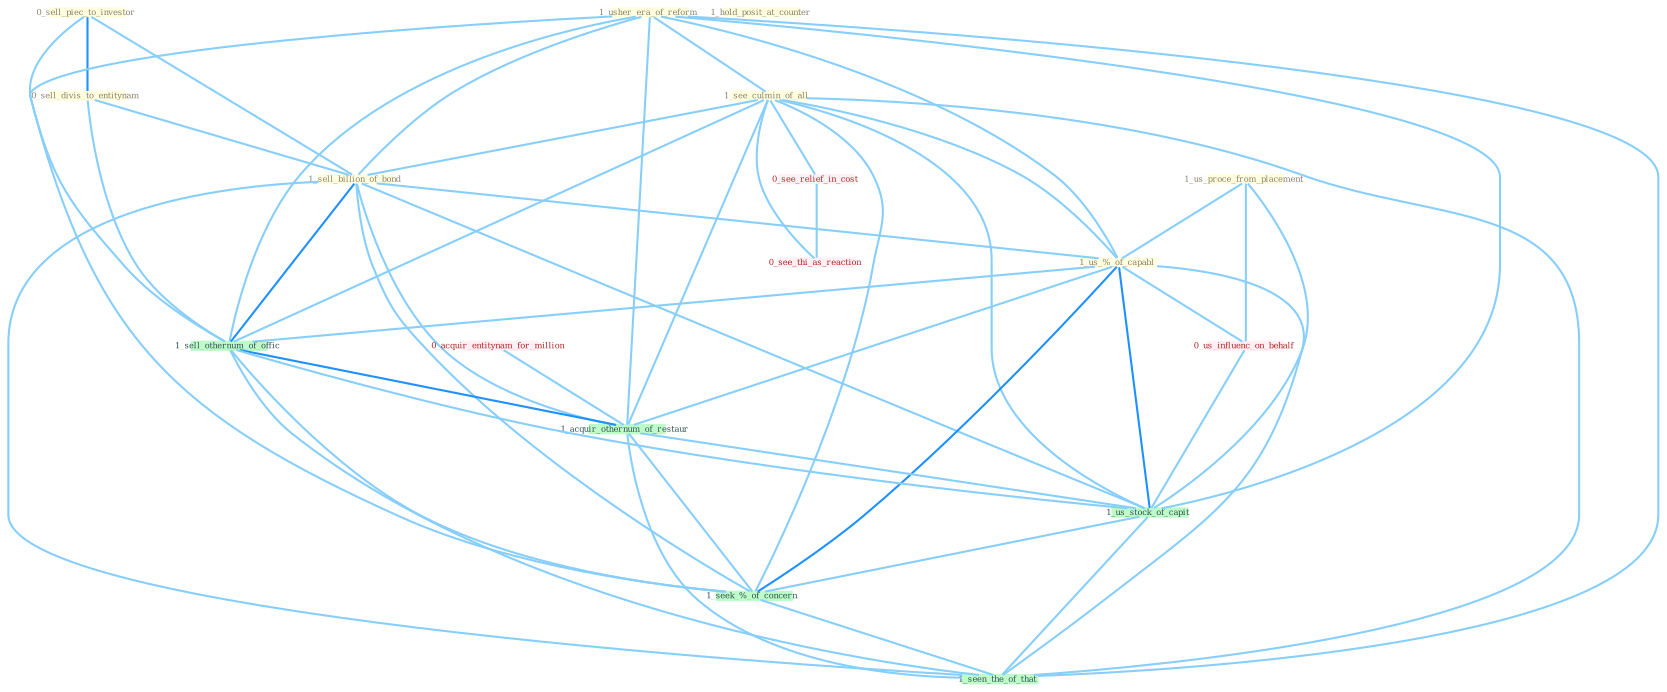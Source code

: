 Graph G{ 
    node
    [shape=polygon,style=filled,width=.5,height=.06,color="#BDFCC9",fixedsize=true,fontsize=4,
    fontcolor="#2f4f4f"];
    {node
    [color="#ffffe0", fontcolor="#8b7d6b"] "0_sell_piec_to_investor " "1_hold_posit_at_counter " "1_usher_era_of_reform " "1_see_culmin_of_all " "1_us_proce_from_placement " "0_sell_divis_to_entitynam " "1_sell_billion_of_bond " "1_us_%_of_capabl "}
{node [color="#fff0f5", fontcolor="#b22222"] "0_acquir_entitynam_for_million " "0_us_influenc_on_behalf " "0_see_relief_in_cost " "0_see_thi_as_reaction "}
edge [color="#B0E2FF"];

	"0_sell_piec_to_investor " -- "0_sell_divis_to_entitynam " [w="2", color="#1e90ff" , len=0.8];
	"0_sell_piec_to_investor " -- "1_sell_billion_of_bond " [w="1", color="#87cefa" ];
	"0_sell_piec_to_investor " -- "1_sell_othernum_of_offic " [w="1", color="#87cefa" ];
	"1_usher_era_of_reform " -- "1_see_culmin_of_all " [w="1", color="#87cefa" ];
	"1_usher_era_of_reform " -- "1_sell_billion_of_bond " [w="1", color="#87cefa" ];
	"1_usher_era_of_reform " -- "1_us_%_of_capabl " [w="1", color="#87cefa" ];
	"1_usher_era_of_reform " -- "1_sell_othernum_of_offic " [w="1", color="#87cefa" ];
	"1_usher_era_of_reform " -- "1_acquir_othernum_of_restaur " [w="1", color="#87cefa" ];
	"1_usher_era_of_reform " -- "1_us_stock_of_capit " [w="1", color="#87cefa" ];
	"1_usher_era_of_reform " -- "1_seek_%_of_concern " [w="1", color="#87cefa" ];
	"1_usher_era_of_reform " -- "1_seen_the_of_that " [w="1", color="#87cefa" ];
	"1_see_culmin_of_all " -- "1_sell_billion_of_bond " [w="1", color="#87cefa" ];
	"1_see_culmin_of_all " -- "1_us_%_of_capabl " [w="1", color="#87cefa" ];
	"1_see_culmin_of_all " -- "1_sell_othernum_of_offic " [w="1", color="#87cefa" ];
	"1_see_culmin_of_all " -- "0_see_relief_in_cost " [w="1", color="#87cefa" ];
	"1_see_culmin_of_all " -- "0_see_thi_as_reaction " [w="1", color="#87cefa" ];
	"1_see_culmin_of_all " -- "1_acquir_othernum_of_restaur " [w="1", color="#87cefa" ];
	"1_see_culmin_of_all " -- "1_us_stock_of_capit " [w="1", color="#87cefa" ];
	"1_see_culmin_of_all " -- "1_seek_%_of_concern " [w="1", color="#87cefa" ];
	"1_see_culmin_of_all " -- "1_seen_the_of_that " [w="1", color="#87cefa" ];
	"1_us_proce_from_placement " -- "1_us_%_of_capabl " [w="1", color="#87cefa" ];
	"1_us_proce_from_placement " -- "0_us_influenc_on_behalf " [w="1", color="#87cefa" ];
	"1_us_proce_from_placement " -- "1_us_stock_of_capit " [w="1", color="#87cefa" ];
	"0_sell_divis_to_entitynam " -- "1_sell_billion_of_bond " [w="1", color="#87cefa" ];
	"0_sell_divis_to_entitynam " -- "1_sell_othernum_of_offic " [w="1", color="#87cefa" ];
	"1_sell_billion_of_bond " -- "1_us_%_of_capabl " [w="1", color="#87cefa" ];
	"1_sell_billion_of_bond " -- "1_sell_othernum_of_offic " [w="2", color="#1e90ff" , len=0.8];
	"1_sell_billion_of_bond " -- "1_acquir_othernum_of_restaur " [w="1", color="#87cefa" ];
	"1_sell_billion_of_bond " -- "1_us_stock_of_capit " [w="1", color="#87cefa" ];
	"1_sell_billion_of_bond " -- "1_seek_%_of_concern " [w="1", color="#87cefa" ];
	"1_sell_billion_of_bond " -- "1_seen_the_of_that " [w="1", color="#87cefa" ];
	"1_us_%_of_capabl " -- "1_sell_othernum_of_offic " [w="1", color="#87cefa" ];
	"1_us_%_of_capabl " -- "0_us_influenc_on_behalf " [w="1", color="#87cefa" ];
	"1_us_%_of_capabl " -- "1_acquir_othernum_of_restaur " [w="1", color="#87cefa" ];
	"1_us_%_of_capabl " -- "1_us_stock_of_capit " [w="2", color="#1e90ff" , len=0.8];
	"1_us_%_of_capabl " -- "1_seek_%_of_concern " [w="2", color="#1e90ff" , len=0.8];
	"1_us_%_of_capabl " -- "1_seen_the_of_that " [w="1", color="#87cefa" ];
	"0_acquir_entitynam_for_million " -- "1_acquir_othernum_of_restaur " [w="1", color="#87cefa" ];
	"1_sell_othernum_of_offic " -- "1_acquir_othernum_of_restaur " [w="2", color="#1e90ff" , len=0.8];
	"1_sell_othernum_of_offic " -- "1_us_stock_of_capit " [w="1", color="#87cefa" ];
	"1_sell_othernum_of_offic " -- "1_seek_%_of_concern " [w="1", color="#87cefa" ];
	"1_sell_othernum_of_offic " -- "1_seen_the_of_that " [w="1", color="#87cefa" ];
	"0_us_influenc_on_behalf " -- "1_us_stock_of_capit " [w="1", color="#87cefa" ];
	"0_see_relief_in_cost " -- "0_see_thi_as_reaction " [w="1", color="#87cefa" ];
	"1_acquir_othernum_of_restaur " -- "1_us_stock_of_capit " [w="1", color="#87cefa" ];
	"1_acquir_othernum_of_restaur " -- "1_seek_%_of_concern " [w="1", color="#87cefa" ];
	"1_acquir_othernum_of_restaur " -- "1_seen_the_of_that " [w="1", color="#87cefa" ];
	"1_us_stock_of_capit " -- "1_seek_%_of_concern " [w="1", color="#87cefa" ];
	"1_us_stock_of_capit " -- "1_seen_the_of_that " [w="1", color="#87cefa" ];
	"1_seek_%_of_concern " -- "1_seen_the_of_that " [w="1", color="#87cefa" ];
}